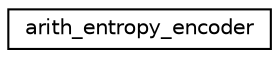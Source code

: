 digraph "Graphical Class Hierarchy"
{
  edge [fontname="Helvetica",fontsize="10",labelfontname="Helvetica",labelfontsize="10"];
  node [fontname="Helvetica",fontsize="10",shape=record];
  rankdir="LR";
  Node1 [label="arith_entropy_encoder",height=0.2,width=0.4,color="black", fillcolor="white", style="filled",URL="$structarith__entropy__encoder.html"];
}

